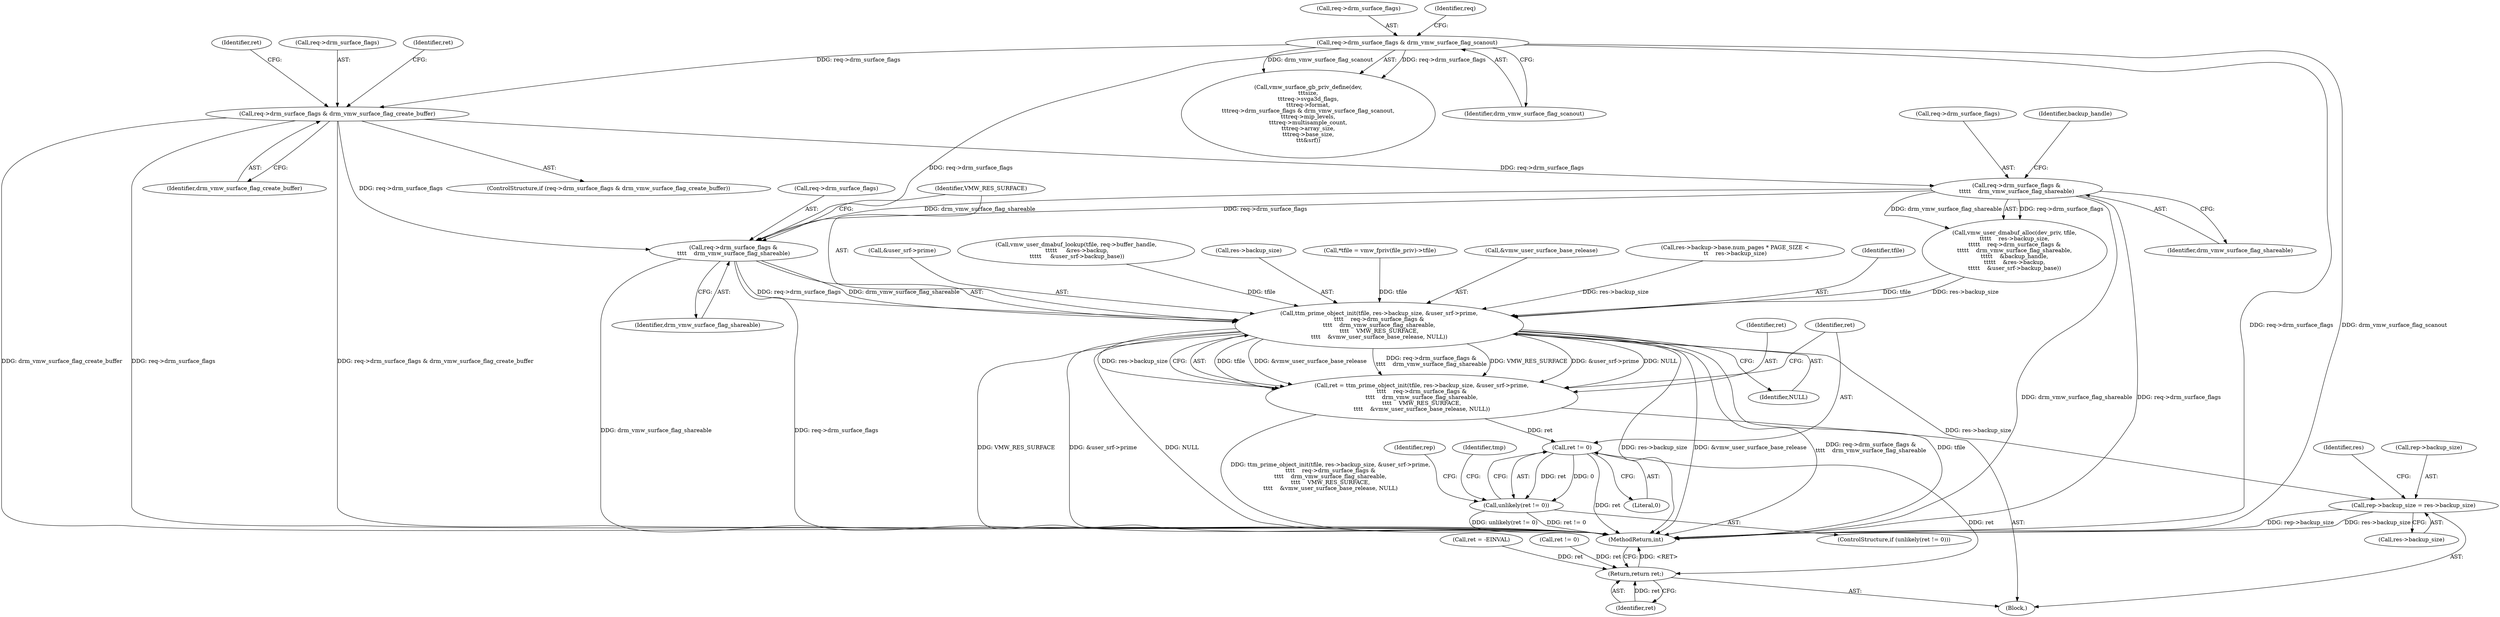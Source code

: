 digraph "0_linux_07678eca2cf9c9a18584e546c2b2a0d0c9a3150c@pointer" {
"1000360" [label="(Call,req->drm_surface_flags &\n\t\t\t\t    drm_vmw_surface_flag_shareable)"];
"1000192" [label="(Call,req->drm_surface_flags & drm_vmw_surface_flag_scanout)"];
"1000320" [label="(Call,req->drm_surface_flags &\n\t\t\t\t\t    drm_vmw_surface_flag_shareable)"];
"1000307" [label="(Call,req->drm_surface_flags & drm_vmw_surface_flag_create_buffer)"];
"1000351" [label="(Call,ttm_prime_object_init(tfile, res->backup_size, &user_srf->prime,\n\t\t\t\t    req->drm_surface_flags &\n\t\t\t\t    drm_vmw_surface_flag_shareable,\n\t\t\t\t    VMW_RES_SURFACE,\n\t\t\t\t    &vmw_user_surface_base_release, NULL))"];
"1000349" [label="(Call,ret = ttm_prime_object_init(tfile, res->backup_size, &user_srf->prime,\n\t\t\t\t    req->drm_surface_flags &\n\t\t\t\t    drm_vmw_surface_flag_shareable,\n\t\t\t\t    VMW_RES_SURFACE,\n\t\t\t\t    &vmw_user_surface_base_release, NULL))"];
"1000371" [label="(Call,ret != 0)"];
"1000370" [label="(Call,unlikely(ret != 0))"];
"1000464" [label="(Return,return ret;)"];
"1000395" [label="(Call,rep->backup_size = res->backup_size)"];
"1000306" [label="(ControlStructure,if (req->drm_surface_flags & drm_vmw_surface_flag_create_buffer))"];
"1000193" [label="(Call,req->drm_surface_flags)"];
"1000349" [label="(Call,ret = ttm_prime_object_init(tfile, res->backup_size, &user_srf->prime,\n\t\t\t\t    req->drm_surface_flags &\n\t\t\t\t    drm_vmw_surface_flag_shareable,\n\t\t\t\t    VMW_RES_SURFACE,\n\t\t\t\t    &vmw_user_surface_base_release, NULL))"];
"1000464" [label="(Return,return ret;)"];
"1000313" [label="(Identifier,ret)"];
"1000360" [label="(Call,req->drm_surface_flags &\n\t\t\t\t    drm_vmw_surface_flag_shareable)"];
"1000183" [label="(Call,vmw_surface_gb_priv_define(dev,\n\t\t\tsize,\n\t\t\treq->svga3d_flags,\n\t\t\treq->format,\n\t\t\treq->drm_surface_flags & drm_vmw_surface_flag_scanout,\n\t\t\treq->mip_levels,\n\t\t\treq->multisample_count,\n\t\t\treq->array_size,\n\t\t\treq->base_size,\n\t\t\t&srf))"];
"1000372" [label="(Identifier,ret)"];
"1000352" [label="(Identifier,tfile)"];
"1000373" [label="(Literal,0)"];
"1000326" [label="(Identifier,backup_handle)"];
"1000399" [label="(Call,res->backup_size)"];
"1000105" [label="(Block,)"];
"1000279" [label="(Call,res->backup->base.num_pages * PAGE_SIZE <\n\t\t    res->backup_size)"];
"1000365" [label="(Identifier,VMW_RES_SURFACE)"];
"1000324" [label="(Identifier,drm_vmw_surface_flag_shareable)"];
"1000196" [label="(Identifier,drm_vmw_surface_flag_scanout)"];
"1000314" [label="(Call,vmw_user_dmabuf_alloc(dev_priv, tfile,\n\t\t\t\t\t    res->backup_size,\n\t\t\t\t\t    req->drm_surface_flags &\n\t\t\t\t\t    drm_vmw_surface_flag_shareable,\n\t\t\t\t\t    &backup_handle,\n\t\t\t\t\t    &res->backup,\n\t\t\t\t\t    &user_srf->backup_base))"];
"1000351" [label="(Call,ttm_prime_object_init(tfile, res->backup_size, &user_srf->prime,\n\t\t\t\t    req->drm_surface_flags &\n\t\t\t\t    drm_vmw_surface_flag_shareable,\n\t\t\t\t    VMW_RES_SURFACE,\n\t\t\t\t    &vmw_user_surface_base_release, NULL))"];
"1000371" [label="(Call,ret != 0)"];
"1000308" [label="(Call,req->drm_surface_flags)"];
"1000198" [label="(Identifier,req)"];
"1000395" [label="(Call,rep->backup_size = res->backup_size)"];
"1000356" [label="(Call,&user_srf->prime)"];
"1000404" [label="(Identifier,res)"];
"1000261" [label="(Call,vmw_user_dmabuf_lookup(tfile, req->buffer_handle,\n \t\t\t\t\t     &res->backup,\n \t\t\t\t\t     &user_srf->backup_base))"];
"1000465" [label="(Identifier,ret)"];
"1000353" [label="(Call,res->backup_size)"];
"1000466" [label="(MethodReturn,int)"];
"1000136" [label="(Call,*tfile = vmw_fpriv(file_priv)->tfile)"];
"1000307" [label="(Call,req->drm_surface_flags & drm_vmw_surface_flag_create_buffer)"];
"1000337" [label="(Call,ret != 0)"];
"1000369" [label="(ControlStructure,if (unlikely(ret != 0)))"];
"1000311" [label="(Identifier,drm_vmw_surface_flag_create_buffer)"];
"1000321" [label="(Call,req->drm_surface_flags)"];
"1000370" [label="(Call,unlikely(ret != 0))"];
"1000384" [label="(Identifier,rep)"];
"1000338" [label="(Identifier,ret)"];
"1000377" [label="(Identifier,tmp)"];
"1000320" [label="(Call,req->drm_surface_flags &\n\t\t\t\t\t    drm_vmw_surface_flag_shareable)"];
"1000361" [label="(Call,req->drm_surface_flags)"];
"1000368" [label="(Identifier,NULL)"];
"1000350" [label="(Identifier,ret)"];
"1000366" [label="(Call,&vmw_user_surface_base_release)"];
"1000396" [label="(Call,rep->backup_size)"];
"1000300" [label="(Call,ret = -EINVAL)"];
"1000192" [label="(Call,req->drm_surface_flags & drm_vmw_surface_flag_scanout)"];
"1000364" [label="(Identifier,drm_vmw_surface_flag_shareable)"];
"1000360" -> "1000351"  [label="AST: "];
"1000360" -> "1000364"  [label="CFG: "];
"1000361" -> "1000360"  [label="AST: "];
"1000364" -> "1000360"  [label="AST: "];
"1000365" -> "1000360"  [label="CFG: "];
"1000360" -> "1000466"  [label="DDG: req->drm_surface_flags"];
"1000360" -> "1000466"  [label="DDG: drm_vmw_surface_flag_shareable"];
"1000360" -> "1000351"  [label="DDG: req->drm_surface_flags"];
"1000360" -> "1000351"  [label="DDG: drm_vmw_surface_flag_shareable"];
"1000192" -> "1000360"  [label="DDG: req->drm_surface_flags"];
"1000320" -> "1000360"  [label="DDG: req->drm_surface_flags"];
"1000320" -> "1000360"  [label="DDG: drm_vmw_surface_flag_shareable"];
"1000307" -> "1000360"  [label="DDG: req->drm_surface_flags"];
"1000192" -> "1000183"  [label="AST: "];
"1000192" -> "1000196"  [label="CFG: "];
"1000193" -> "1000192"  [label="AST: "];
"1000196" -> "1000192"  [label="AST: "];
"1000198" -> "1000192"  [label="CFG: "];
"1000192" -> "1000466"  [label="DDG: req->drm_surface_flags"];
"1000192" -> "1000466"  [label="DDG: drm_vmw_surface_flag_scanout"];
"1000192" -> "1000183"  [label="DDG: req->drm_surface_flags"];
"1000192" -> "1000183"  [label="DDG: drm_vmw_surface_flag_scanout"];
"1000192" -> "1000307"  [label="DDG: req->drm_surface_flags"];
"1000320" -> "1000314"  [label="AST: "];
"1000320" -> "1000324"  [label="CFG: "];
"1000321" -> "1000320"  [label="AST: "];
"1000324" -> "1000320"  [label="AST: "];
"1000326" -> "1000320"  [label="CFG: "];
"1000320" -> "1000466"  [label="DDG: drm_vmw_surface_flag_shareable"];
"1000320" -> "1000466"  [label="DDG: req->drm_surface_flags"];
"1000320" -> "1000314"  [label="DDG: req->drm_surface_flags"];
"1000320" -> "1000314"  [label="DDG: drm_vmw_surface_flag_shareable"];
"1000307" -> "1000320"  [label="DDG: req->drm_surface_flags"];
"1000307" -> "1000306"  [label="AST: "];
"1000307" -> "1000311"  [label="CFG: "];
"1000308" -> "1000307"  [label="AST: "];
"1000311" -> "1000307"  [label="AST: "];
"1000313" -> "1000307"  [label="CFG: "];
"1000338" -> "1000307"  [label="CFG: "];
"1000307" -> "1000466"  [label="DDG: drm_vmw_surface_flag_create_buffer"];
"1000307" -> "1000466"  [label="DDG: req->drm_surface_flags & drm_vmw_surface_flag_create_buffer"];
"1000307" -> "1000466"  [label="DDG: req->drm_surface_flags"];
"1000351" -> "1000349"  [label="AST: "];
"1000351" -> "1000368"  [label="CFG: "];
"1000352" -> "1000351"  [label="AST: "];
"1000353" -> "1000351"  [label="AST: "];
"1000356" -> "1000351"  [label="AST: "];
"1000365" -> "1000351"  [label="AST: "];
"1000366" -> "1000351"  [label="AST: "];
"1000368" -> "1000351"  [label="AST: "];
"1000349" -> "1000351"  [label="CFG: "];
"1000351" -> "1000466"  [label="DDG: VMW_RES_SURFACE"];
"1000351" -> "1000466"  [label="DDG: &user_srf->prime"];
"1000351" -> "1000466"  [label="DDG: NULL"];
"1000351" -> "1000466"  [label="DDG: res->backup_size"];
"1000351" -> "1000466"  [label="DDG: &vmw_user_surface_base_release"];
"1000351" -> "1000466"  [label="DDG: req->drm_surface_flags &\n\t\t\t\t    drm_vmw_surface_flag_shareable"];
"1000351" -> "1000466"  [label="DDG: tfile"];
"1000351" -> "1000349"  [label="DDG: tfile"];
"1000351" -> "1000349"  [label="DDG: &vmw_user_surface_base_release"];
"1000351" -> "1000349"  [label="DDG: req->drm_surface_flags &\n\t\t\t\t    drm_vmw_surface_flag_shareable"];
"1000351" -> "1000349"  [label="DDG: VMW_RES_SURFACE"];
"1000351" -> "1000349"  [label="DDG: &user_srf->prime"];
"1000351" -> "1000349"  [label="DDG: NULL"];
"1000351" -> "1000349"  [label="DDG: res->backup_size"];
"1000314" -> "1000351"  [label="DDG: tfile"];
"1000314" -> "1000351"  [label="DDG: res->backup_size"];
"1000261" -> "1000351"  [label="DDG: tfile"];
"1000136" -> "1000351"  [label="DDG: tfile"];
"1000279" -> "1000351"  [label="DDG: res->backup_size"];
"1000351" -> "1000395"  [label="DDG: res->backup_size"];
"1000349" -> "1000105"  [label="AST: "];
"1000350" -> "1000349"  [label="AST: "];
"1000372" -> "1000349"  [label="CFG: "];
"1000349" -> "1000466"  [label="DDG: ttm_prime_object_init(tfile, res->backup_size, &user_srf->prime,\n\t\t\t\t    req->drm_surface_flags &\n\t\t\t\t    drm_vmw_surface_flag_shareable,\n\t\t\t\t    VMW_RES_SURFACE,\n\t\t\t\t    &vmw_user_surface_base_release, NULL)"];
"1000349" -> "1000371"  [label="DDG: ret"];
"1000371" -> "1000370"  [label="AST: "];
"1000371" -> "1000373"  [label="CFG: "];
"1000372" -> "1000371"  [label="AST: "];
"1000373" -> "1000371"  [label="AST: "];
"1000370" -> "1000371"  [label="CFG: "];
"1000371" -> "1000466"  [label="DDG: ret"];
"1000371" -> "1000370"  [label="DDG: ret"];
"1000371" -> "1000370"  [label="DDG: 0"];
"1000371" -> "1000464"  [label="DDG: ret"];
"1000370" -> "1000369"  [label="AST: "];
"1000377" -> "1000370"  [label="CFG: "];
"1000384" -> "1000370"  [label="CFG: "];
"1000370" -> "1000466"  [label="DDG: unlikely(ret != 0)"];
"1000370" -> "1000466"  [label="DDG: ret != 0"];
"1000464" -> "1000105"  [label="AST: "];
"1000464" -> "1000465"  [label="CFG: "];
"1000465" -> "1000464"  [label="AST: "];
"1000466" -> "1000464"  [label="CFG: "];
"1000464" -> "1000466"  [label="DDG: <RET>"];
"1000465" -> "1000464"  [label="DDG: ret"];
"1000300" -> "1000464"  [label="DDG: ret"];
"1000337" -> "1000464"  [label="DDG: ret"];
"1000395" -> "1000105"  [label="AST: "];
"1000395" -> "1000399"  [label="CFG: "];
"1000396" -> "1000395"  [label="AST: "];
"1000399" -> "1000395"  [label="AST: "];
"1000404" -> "1000395"  [label="CFG: "];
"1000395" -> "1000466"  [label="DDG: rep->backup_size"];
"1000395" -> "1000466"  [label="DDG: res->backup_size"];
}
